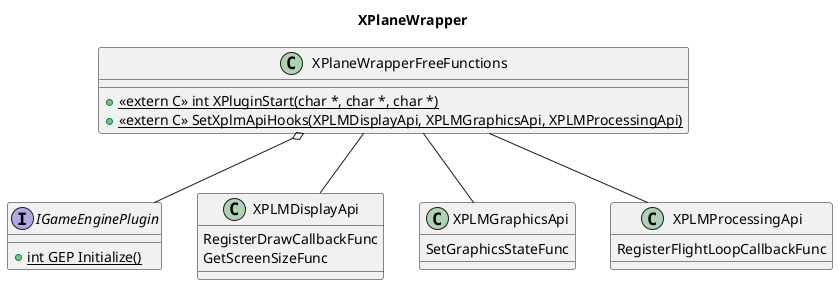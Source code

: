 @startuml

title "XPlaneWrapper"

interface "IGameEnginePlugin"  as IGEP {
    + {static} int GEP Initialize()
}

class "XPLMDisplayApi" as XDA {
  RegisterDrawCallbackFunc
  GetScreenSizeFunc
}

class "XPLMGraphicsApi" as XGA {
  SetGraphicsStateFunc
}

class "XPLMProcessingApi" as XPA {
  RegisterFlightLoopCallbackFunc
}

class "XPlaneWrapperFreeFunctions"  as XPW {
    + {static} <<extern C>> int XPluginStart(char *, char *, char *)
    + {static} <<extern C>> SetXplmApiHooks(XPLMDisplayApi, XPLMGraphicsApi, XPLMProcessingApi)
}

XPW o-- IGEP

XPW -- XDA
XPW -- XGA
XPW -- XPA


@enduml